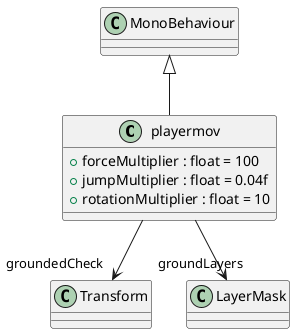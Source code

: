 @startuml
class playermov {
    + forceMultiplier : float = 100
    + jumpMultiplier : float = 0.04f
    + rotationMultiplier : float = 10
}
MonoBehaviour <|-- playermov
playermov --> "groundedCheck" Transform
playermov --> "groundLayers" LayerMask
@enduml
